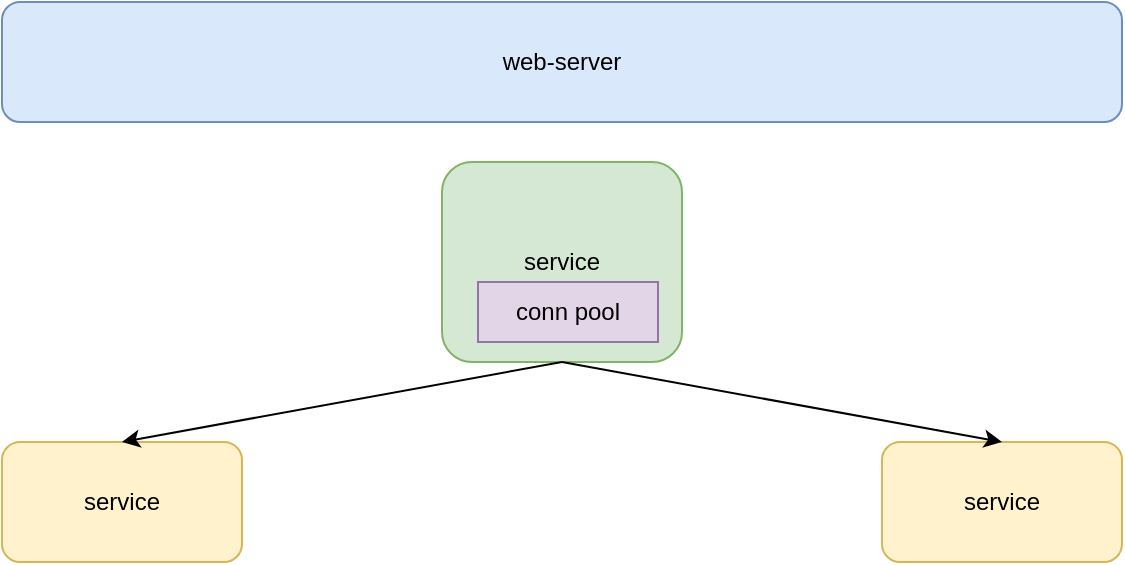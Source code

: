 <mxfile version="12.1.0" type="device" pages="1"><diagram id="RbggTID_1hs8HkTE95HZ" name="第 1 页"><mxGraphModel dx="946" dy="614" grid="1" gridSize="10" guides="1" tooltips="1" connect="1" arrows="1" fold="1" page="1" pageScale="1" pageWidth="827" pageHeight="1169" math="0" shadow="0"><root><mxCell id="0"/><mxCell id="1" parent="0"/><mxCell id="MIAkcvoB6PZONRs5yRnj-1" value="web-server" style="rounded=1;whiteSpace=wrap;html=1;fillColor=#dae8fc;strokeColor=#6c8ebf;" vertex="1" parent="1"><mxGeometry x="120" y="200" width="560" height="60" as="geometry"/></mxCell><mxCell id="MIAkcvoB6PZONRs5yRnj-2" value="service" style="rounded=1;whiteSpace=wrap;html=1;fillColor=#d5e8d4;strokeColor=#82b366;" vertex="1" parent="1"><mxGeometry x="340" y="280" width="120" height="100" as="geometry"/></mxCell><mxCell id="MIAkcvoB6PZONRs5yRnj-3" value="service" style="rounded=1;whiteSpace=wrap;html=1;fillColor=#fff2cc;strokeColor=#d6b656;" vertex="1" parent="1"><mxGeometry x="120" y="420" width="120" height="60" as="geometry"/></mxCell><mxCell id="MIAkcvoB6PZONRs5yRnj-4" value="service" style="rounded=1;whiteSpace=wrap;html=1;fillColor=#fff2cc;strokeColor=#d6b656;" vertex="1" parent="1"><mxGeometry x="560" y="420" width="120" height="60" as="geometry"/></mxCell><mxCell id="MIAkcvoB6PZONRs5yRnj-6" value="" style="endArrow=classic;html=1;exitX=0.5;exitY=1;exitDx=0;exitDy=0;entryX=0.5;entryY=0;entryDx=0;entryDy=0;" edge="1" parent="1" source="MIAkcvoB6PZONRs5yRnj-2" target="MIAkcvoB6PZONRs5yRnj-3"><mxGeometry width="50" height="50" relative="1" as="geometry"><mxPoint x="120" y="530" as="sourcePoint"/><mxPoint x="170" y="480" as="targetPoint"/></mxGeometry></mxCell><mxCell id="MIAkcvoB6PZONRs5yRnj-7" value="" style="endArrow=classic;html=1;exitX=0.5;exitY=1;exitDx=0;exitDy=0;entryX=0.5;entryY=0;entryDx=0;entryDy=0;" edge="1" parent="1" source="MIAkcvoB6PZONRs5yRnj-2" target="MIAkcvoB6PZONRs5yRnj-4"><mxGeometry width="50" height="50" relative="1" as="geometry"><mxPoint x="120" y="530" as="sourcePoint"/><mxPoint x="170" y="480" as="targetPoint"/></mxGeometry></mxCell><mxCell id="MIAkcvoB6PZONRs5yRnj-10" value="conn pool" style="rounded=0;whiteSpace=wrap;html=1;fillColor=#e1d5e7;strokeColor=#9673a6;" vertex="1" parent="1"><mxGeometry x="358" y="340" width="90" height="30" as="geometry"/></mxCell></root></mxGraphModel></diagram></mxfile>